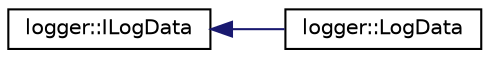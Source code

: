 digraph "Graphical Class Hierarchy"
{
 // LATEX_PDF_SIZE
  edge [fontname="Helvetica",fontsize="10",labelfontname="Helvetica",labelfontsize="10"];
  node [fontname="Helvetica",fontsize="10",shape=record];
  rankdir="LR";
  Node0 [label="logger::ILogData",height=0.2,width=0.4,color="black", fillcolor="white", style="filled",URL="$classlogger_1_1_i_log_data.html",tooltip=" "];
  Node0 -> Node1 [dir="back",color="midnightblue",fontsize="10",style="solid",fontname="Helvetica"];
  Node1 [label="logger::LogData",height=0.2,width=0.4,color="black", fillcolor="white", style="filled",URL="$classlogger_1_1_log_data.html",tooltip=" "];
}
